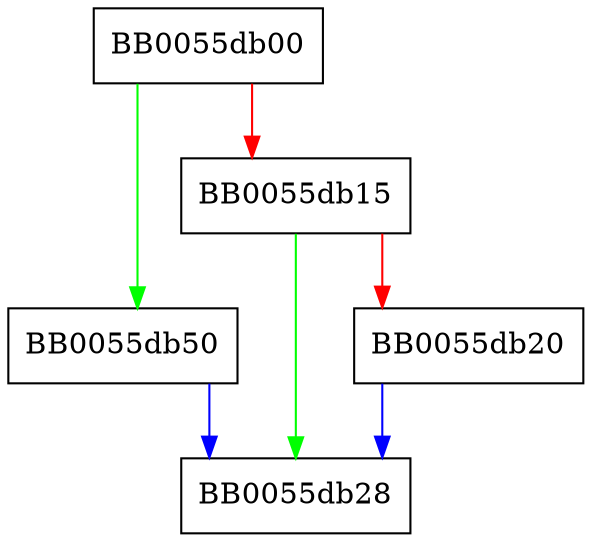 digraph d2i_OSSL_CMP_MSG_bio {
  node [shape="box"];
  graph [splines=ortho];
  BB0055db00 -> BB0055db50 [color="green"];
  BB0055db00 -> BB0055db15 [color="red"];
  BB0055db15 -> BB0055db28 [color="green"];
  BB0055db15 -> BB0055db20 [color="red"];
  BB0055db20 -> BB0055db28 [color="blue"];
  BB0055db50 -> BB0055db28 [color="blue"];
}